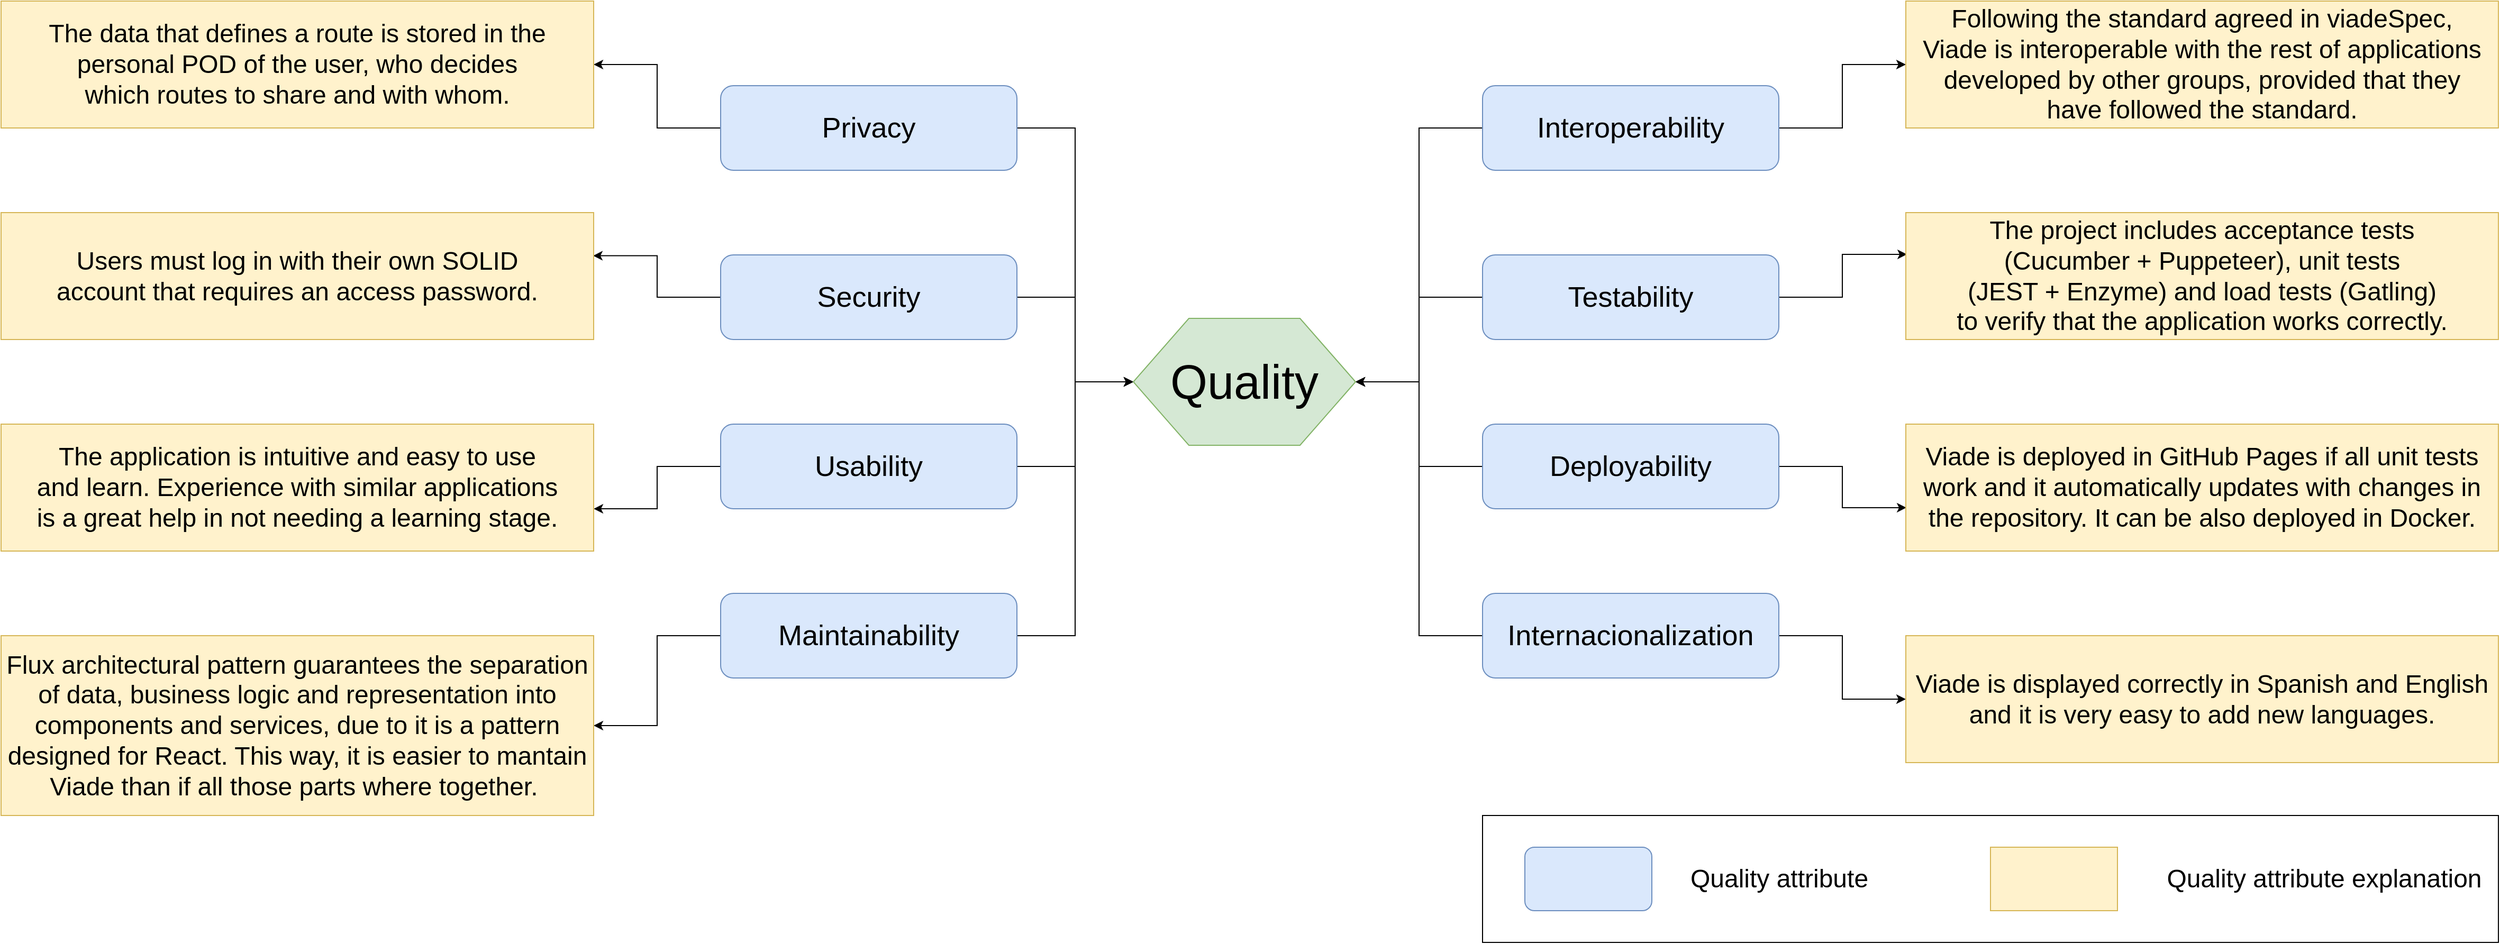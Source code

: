 <mxfile version="13.0.1" type="device"><diagram id="raHa3gy0Uo3bqNXe2SQU" name="Page-1"><mxGraphModel dx="4600" dy="2323" grid="1" gridSize="10" guides="1" tooltips="1" connect="1" arrows="1" fold="1" page="1" pageScale="1" pageWidth="827" pageHeight="1169" math="0" shadow="0"><root><mxCell id="0"/><mxCell id="1" parent="0"/><mxCell id="hQCi8q5XuTEvW7yH9Jng-58" value="" style="rounded=0;whiteSpace=wrap;html=1;fontSize=24;" vertex="1" parent="1"><mxGeometry x="80" y="730" width="960" height="120" as="geometry"/></mxCell><mxCell id="hQCi8q5XuTEvW7yH9Jng-26" style="edgeStyle=orthogonalEdgeStyle;rounded=0;orthogonalLoop=1;jettySize=auto;html=1;entryX=0;entryY=0.5;entryDx=0;entryDy=0;" edge="1" parent="1" source="hQCi8q5XuTEvW7yH9Jng-7" target="hQCi8q5XuTEvW7yH9Jng-23"><mxGeometry relative="1" as="geometry"/></mxCell><mxCell id="hQCi8q5XuTEvW7yH9Jng-45" style="edgeStyle=orthogonalEdgeStyle;rounded=0;orthogonalLoop=1;jettySize=auto;html=1;entryX=1;entryY=0.5;entryDx=0;entryDy=0;fontSize=24;" edge="1" parent="1" source="hQCi8q5XuTEvW7yH9Jng-7" target="hQCi8q5XuTEvW7yH9Jng-36"><mxGeometry relative="1" as="geometry"/></mxCell><mxCell id="hQCi8q5XuTEvW7yH9Jng-7" value="&lt;font style=&quot;font-size: 27px&quot;&gt;Maintainability&lt;/font&gt;" style="rounded=1;whiteSpace=wrap;html=1;fillColor=#dae8fc;strokeColor=#6c8ebf;" vertex="1" parent="1"><mxGeometry x="-640" y="520" width="280" height="80" as="geometry"/></mxCell><mxCell id="hQCi8q5XuTEvW7yH9Jng-25" style="edgeStyle=orthogonalEdgeStyle;rounded=0;orthogonalLoop=1;jettySize=auto;html=1;entryX=0;entryY=0.5;entryDx=0;entryDy=0;" edge="1" parent="1" source="hQCi8q5XuTEvW7yH9Jng-8" target="hQCi8q5XuTEvW7yH9Jng-23"><mxGeometry relative="1" as="geometry"/></mxCell><mxCell id="hQCi8q5XuTEvW7yH9Jng-43" style="edgeStyle=orthogonalEdgeStyle;rounded=0;orthogonalLoop=1;jettySize=auto;html=1;entryX=0.999;entryY=0.34;entryDx=0;entryDy=0;entryPerimeter=0;fontSize=24;" edge="1" parent="1" source="hQCi8q5XuTEvW7yH9Jng-8" target="hQCi8q5XuTEvW7yH9Jng-34"><mxGeometry relative="1" as="geometry"/></mxCell><mxCell id="hQCi8q5XuTEvW7yH9Jng-8" value="&lt;font style=&quot;font-size: 27px&quot;&gt;Security&lt;/font&gt;" style="rounded=1;whiteSpace=wrap;html=1;fillColor=#dae8fc;strokeColor=#6c8ebf;" vertex="1" parent="1"><mxGeometry x="-640" y="200" width="280" height="80" as="geometry"/></mxCell><mxCell id="hQCi8q5XuTEvW7yH9Jng-27" style="edgeStyle=orthogonalEdgeStyle;rounded=0;orthogonalLoop=1;jettySize=auto;html=1;entryX=0;entryY=0.5;entryDx=0;entryDy=0;" edge="1" parent="1" source="hQCi8q5XuTEvW7yH9Jng-9" target="hQCi8q5XuTEvW7yH9Jng-23"><mxGeometry relative="1" as="geometry"/></mxCell><mxCell id="hQCi8q5XuTEvW7yH9Jng-41" style="edgeStyle=orthogonalEdgeStyle;rounded=0;orthogonalLoop=1;jettySize=auto;html=1;entryX=1;entryY=0.5;entryDx=0;entryDy=0;fontSize=24;" edge="1" parent="1" source="hQCi8q5XuTEvW7yH9Jng-9" target="hQCi8q5XuTEvW7yH9Jng-33"><mxGeometry relative="1" as="geometry"/></mxCell><mxCell id="hQCi8q5XuTEvW7yH9Jng-9" value="&lt;font style=&quot;font-size: 27px&quot;&gt;Privacy&lt;/font&gt;" style="rounded=1;whiteSpace=wrap;html=1;fillColor=#dae8fc;strokeColor=#6c8ebf;" vertex="1" parent="1"><mxGeometry x="-640" y="40" width="280" height="80" as="geometry"/></mxCell><mxCell id="hQCi8q5XuTEvW7yH9Jng-24" style="edgeStyle=orthogonalEdgeStyle;rounded=0;orthogonalLoop=1;jettySize=auto;html=1;entryX=0;entryY=0.5;entryDx=0;entryDy=0;" edge="1" parent="1" source="hQCi8q5XuTEvW7yH9Jng-10" target="hQCi8q5XuTEvW7yH9Jng-23"><mxGeometry relative="1" as="geometry"/></mxCell><mxCell id="hQCi8q5XuTEvW7yH9Jng-44" style="edgeStyle=orthogonalEdgeStyle;rounded=0;orthogonalLoop=1;jettySize=auto;html=1;entryX=1;entryY=0.667;entryDx=0;entryDy=0;entryPerimeter=0;fontSize=24;" edge="1" parent="1" source="hQCi8q5XuTEvW7yH9Jng-10" target="hQCi8q5XuTEvW7yH9Jng-35"><mxGeometry relative="1" as="geometry"/></mxCell><mxCell id="hQCi8q5XuTEvW7yH9Jng-10" value="&lt;font style=&quot;font-size: 27px&quot;&gt;Usability&lt;/font&gt;" style="rounded=1;whiteSpace=wrap;html=1;fillColor=#dae8fc;strokeColor=#6c8ebf;" vertex="1" parent="1"><mxGeometry x="-640" y="360" width="280" height="80" as="geometry"/></mxCell><mxCell id="hQCi8q5XuTEvW7yH9Jng-29" style="edgeStyle=orthogonalEdgeStyle;rounded=0;orthogonalLoop=1;jettySize=auto;html=1;entryX=1;entryY=0.5;entryDx=0;entryDy=0;" edge="1" parent="1" source="hQCi8q5XuTEvW7yH9Jng-11" target="hQCi8q5XuTEvW7yH9Jng-23"><mxGeometry relative="1" as="geometry"/></mxCell><mxCell id="hQCi8q5XuTEvW7yH9Jng-49" style="edgeStyle=orthogonalEdgeStyle;rounded=0;orthogonalLoop=1;jettySize=auto;html=1;entryX=0.002;entryY=0.329;entryDx=0;entryDy=0;fontSize=24;entryPerimeter=0;" edge="1" parent="1" source="hQCi8q5XuTEvW7yH9Jng-11" target="hQCi8q5XuTEvW7yH9Jng-38"><mxGeometry relative="1" as="geometry"/></mxCell><mxCell id="hQCi8q5XuTEvW7yH9Jng-11" value="&lt;font style=&quot;font-size: 27px&quot;&gt;Testability&lt;/font&gt;" style="rounded=1;whiteSpace=wrap;html=1;fillColor=#dae8fc;strokeColor=#6c8ebf;" vertex="1" parent="1"><mxGeometry x="80" y="200" width="280" height="80" as="geometry"/></mxCell><mxCell id="hQCi8q5XuTEvW7yH9Jng-28" style="edgeStyle=orthogonalEdgeStyle;rounded=0;orthogonalLoop=1;jettySize=auto;html=1;entryX=1;entryY=0.5;entryDx=0;entryDy=0;" edge="1" parent="1" source="hQCi8q5XuTEvW7yH9Jng-12" target="hQCi8q5XuTEvW7yH9Jng-23"><mxGeometry relative="1" as="geometry"/></mxCell><mxCell id="hQCi8q5XuTEvW7yH9Jng-46" style="edgeStyle=orthogonalEdgeStyle;rounded=0;orthogonalLoop=1;jettySize=auto;html=1;entryX=0;entryY=0.5;entryDx=0;entryDy=0;fontSize=24;" edge="1" parent="1" source="hQCi8q5XuTEvW7yH9Jng-12" target="hQCi8q5XuTEvW7yH9Jng-37"><mxGeometry relative="1" as="geometry"/></mxCell><mxCell id="hQCi8q5XuTEvW7yH9Jng-12" value="&lt;font style=&quot;font-size: 27px&quot;&gt;Interoperability&lt;/font&gt;" style="rounded=1;whiteSpace=wrap;html=1;fillColor=#dae8fc;strokeColor=#6c8ebf;" vertex="1" parent="1"><mxGeometry x="80" y="40" width="280" height="80" as="geometry"/></mxCell><mxCell id="hQCi8q5XuTEvW7yH9Jng-31" style="edgeStyle=orthogonalEdgeStyle;rounded=0;orthogonalLoop=1;jettySize=auto;html=1;entryX=1;entryY=0.5;entryDx=0;entryDy=0;" edge="1" parent="1" source="hQCi8q5XuTEvW7yH9Jng-13" target="hQCi8q5XuTEvW7yH9Jng-23"><mxGeometry relative="1" as="geometry"/></mxCell><mxCell id="hQCi8q5XuTEvW7yH9Jng-47" style="edgeStyle=orthogonalEdgeStyle;rounded=0;orthogonalLoop=1;jettySize=auto;html=1;fontSize=24;" edge="1" parent="1" source="hQCi8q5XuTEvW7yH9Jng-13" target="hQCi8q5XuTEvW7yH9Jng-40"><mxGeometry relative="1" as="geometry"/></mxCell><mxCell id="hQCi8q5XuTEvW7yH9Jng-13" value="&lt;font style=&quot;font-size: 27px&quot;&gt;Internacionalization&lt;/font&gt;" style="rounded=1;whiteSpace=wrap;html=1;fillColor=#dae8fc;strokeColor=#6c8ebf;" vertex="1" parent="1"><mxGeometry x="80" y="520" width="280" height="80" as="geometry"/></mxCell><mxCell id="hQCi8q5XuTEvW7yH9Jng-30" style="edgeStyle=orthogonalEdgeStyle;rounded=0;orthogonalLoop=1;jettySize=auto;html=1;entryX=1;entryY=0.5;entryDx=0;entryDy=0;" edge="1" parent="1" source="hQCi8q5XuTEvW7yH9Jng-14" target="hQCi8q5XuTEvW7yH9Jng-23"><mxGeometry relative="1" as="geometry"/></mxCell><mxCell id="hQCi8q5XuTEvW7yH9Jng-48" style="edgeStyle=orthogonalEdgeStyle;rounded=0;orthogonalLoop=1;jettySize=auto;html=1;entryX=0.001;entryY=0.658;entryDx=0;entryDy=0;entryPerimeter=0;fontSize=24;" edge="1" parent="1" source="hQCi8q5XuTEvW7yH9Jng-14" target="hQCi8q5XuTEvW7yH9Jng-39"><mxGeometry relative="1" as="geometry"/></mxCell><mxCell id="hQCi8q5XuTEvW7yH9Jng-14" value="&lt;font style=&quot;font-size: 27px&quot;&gt;Deployability&lt;/font&gt;" style="rounded=1;whiteSpace=wrap;html=1;fillColor=#dae8fc;strokeColor=#6c8ebf;" vertex="1" parent="1"><mxGeometry x="80" y="360" width="280" height="80" as="geometry"/></mxCell><mxCell id="hQCi8q5XuTEvW7yH9Jng-23" value="&lt;font style=&quot;font-size: 45px&quot;&gt;Quality&lt;/font&gt;" style="shape=hexagon;perimeter=hexagonPerimeter2;whiteSpace=wrap;html=1;fillColor=#d5e8d4;strokeColor=#82b366;" vertex="1" parent="1"><mxGeometry x="-250" y="260" width="210" height="120" as="geometry"/></mxCell><mxCell id="hQCi8q5XuTEvW7yH9Jng-33" value="&lt;div style=&quot;font-size: 24px&quot;&gt;&lt;font style=&quot;font-size: 24px&quot;&gt;The data that defines a route is stored in the &lt;br style=&quot;font-size: 24px;&quot;&gt;&lt;/font&gt;&lt;/div&gt;&lt;div style=&quot;font-size: 24px&quot;&gt;&lt;font style=&quot;font-size: 24px&quot;&gt;personal POD of the user, who decides &lt;br style=&quot;font-size: 24px;&quot;&gt;&lt;/font&gt;&lt;/div&gt;&lt;div style=&quot;font-size: 24px&quot;&gt;&lt;font style=&quot;font-size: 24px&quot;&gt;which routes to share and with whom.&lt;/font&gt;&lt;/div&gt;" style="rounded=0;whiteSpace=wrap;html=1;fontSize=24;fillColor=#fff2cc;strokeColor=#d6b656;" vertex="1" parent="1"><mxGeometry x="-1320" y="-40" width="560" height="120" as="geometry"/></mxCell><mxCell id="hQCi8q5XuTEvW7yH9Jng-34" value="&lt;div style=&quot;font-size: 24px&quot;&gt;&lt;font style=&quot;font-size: 24px&quot;&gt;Users must log in with their own SOLID &lt;br&gt;&lt;/font&gt;&lt;/div&gt;&lt;div style=&quot;font-size: 24px&quot;&gt;&lt;font style=&quot;font-size: 24px&quot;&gt;account that requires an access password.&lt;/font&gt;&lt;/div&gt;" style="rounded=0;whiteSpace=wrap;html=1;fontSize=24;fillColor=#fff2cc;strokeColor=#d6b656;" vertex="1" parent="1"><mxGeometry x="-1320" y="160" width="560" height="120" as="geometry"/></mxCell><mxCell id="hQCi8q5XuTEvW7yH9Jng-35" value="&lt;div style=&quot;font-size: 24px;&quot;&gt;&lt;font style=&quot;font-size: 24px&quot;&gt;The application is intuitive and easy to use &lt;br style=&quot;font-size: 24px;&quot;&gt;&lt;/font&gt;&lt;/div&gt;&lt;div style=&quot;font-size: 24px;&quot;&gt;&lt;font style=&quot;font-size: 24px&quot;&gt;and learn. Experience with similar applications &lt;br style=&quot;font-size: 24px;&quot;&gt;&lt;/font&gt;&lt;/div&gt;&lt;div style=&quot;font-size: 24px;&quot;&gt;&lt;font style=&quot;font-size: 24px&quot;&gt;is a great help in not needing a learning stage.&lt;/font&gt;&lt;/div&gt;" style="rounded=0;whiteSpace=wrap;html=1;fontSize=24;fillColor=#fff2cc;strokeColor=#d6b656;" vertex="1" parent="1"><mxGeometry x="-1320" y="360" width="560" height="120" as="geometry"/></mxCell><mxCell id="hQCi8q5XuTEvW7yH9Jng-36" value="Flux architectural pattern guarantees the separation of data, business logic and representation into components and services, due to it is a pattern designed for React. This way, it is easier to mantain Viade than if all those parts where together.&amp;nbsp; " style="rounded=0;whiteSpace=wrap;html=1;fontSize=24;fillColor=#fff2cc;strokeColor=#d6b656;" vertex="1" parent="1"><mxGeometry x="-1320" y="560" width="560" height="170" as="geometry"/></mxCell><mxCell id="hQCi8q5XuTEvW7yH9Jng-37" value="&lt;div&gt;Following the standard agreed in viadeSpec, &lt;br&gt;&lt;/div&gt;&lt;div&gt;Viade is interoperable with the rest of applications developed by other groups, provided that they &lt;br&gt;&lt;/div&gt;&lt;div&gt;have followed the standard.&lt;/div&gt;" style="rounded=0;whiteSpace=wrap;html=1;fontSize=24;fillColor=#fff2cc;strokeColor=#d6b656;" vertex="1" parent="1"><mxGeometry x="480" y="-40" width="560" height="120" as="geometry"/></mxCell><mxCell id="hQCi8q5XuTEvW7yH9Jng-38" value="&lt;div&gt;The project includes acceptance tests &lt;br&gt;&lt;/div&gt;&lt;div&gt;(Cucumber + Puppeteer), unit tests &lt;br&gt;&lt;/div&gt;&lt;div&gt;(JEST + Enzyme) and load tests (Gatling) &lt;br&gt;&lt;/div&gt;&lt;div&gt;to verify that the application works correctly.&lt;/div&gt;" style="rounded=0;whiteSpace=wrap;html=1;fontSize=24;fillColor=#fff2cc;strokeColor=#d6b656;" vertex="1" parent="1"><mxGeometry x="480" y="160" width="560" height="120" as="geometry"/></mxCell><mxCell id="hQCi8q5XuTEvW7yH9Jng-39" value="Viade is deployed in GitHub Pages if all unit tests work and it automatically updates with changes in the repository. It can be also deployed in Docker." style="rounded=0;whiteSpace=wrap;html=1;fontSize=24;fillColor=#fff2cc;strokeColor=#d6b656;" vertex="1" parent="1"><mxGeometry x="480" y="360" width="560" height="120" as="geometry"/></mxCell><mxCell id="hQCi8q5XuTEvW7yH9Jng-40" value="&lt;font style=&quot;font-size: 24px&quot;&gt;Viade is displayed correctly in Spanish and English and it is very easy to add new languages&lt;/font&gt;." style="rounded=0;whiteSpace=wrap;html=1;fontSize=24;fillColor=#fff2cc;strokeColor=#d6b656;" vertex="1" parent="1"><mxGeometry x="480" y="560" width="560" height="120" as="geometry"/></mxCell><mxCell id="hQCi8q5XuTEvW7yH9Jng-54" value="" style="rounded=1;whiteSpace=wrap;html=1;fontSize=24;fillColor=#dae8fc;strokeColor=#6c8ebf;" vertex="1" parent="1"><mxGeometry x="120" y="760" width="120" height="60" as="geometry"/></mxCell><mxCell id="hQCi8q5XuTEvW7yH9Jng-55" value="Quality attribute" style="text;html=1;align=center;verticalAlign=middle;resizable=0;points=[];autosize=1;fontSize=24;" vertex="1" parent="1"><mxGeometry x="270" y="775" width="180" height="30" as="geometry"/></mxCell><mxCell id="hQCi8q5XuTEvW7yH9Jng-56" value="" style="rounded=0;whiteSpace=wrap;html=1;fontSize=24;fillColor=#fff2cc;strokeColor=#d6b656;" vertex="1" parent="1"><mxGeometry x="560" y="760" width="120" height="60" as="geometry"/></mxCell><mxCell id="hQCi8q5XuTEvW7yH9Jng-57" value="Quality attribute explanation" style="text;html=1;align=center;verticalAlign=middle;resizable=0;points=[];autosize=1;fontSize=24;" vertex="1" parent="1"><mxGeometry x="720" y="775" width="310" height="30" as="geometry"/></mxCell></root></mxGraphModel></diagram></mxfile>